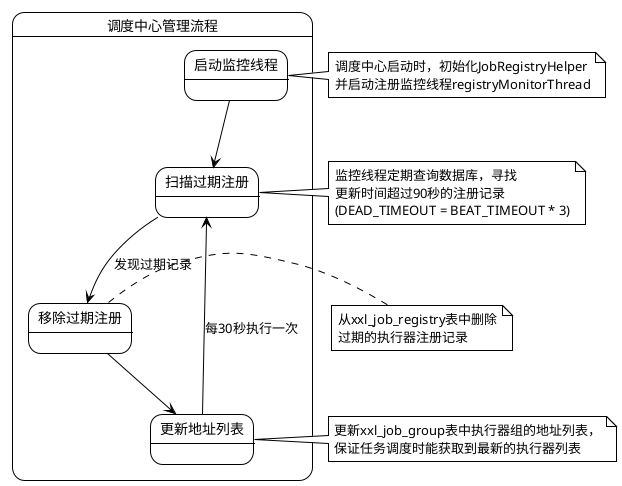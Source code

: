 @startuml XXL-JOB调度中心管理流程

!theme plain
skinparam handwritten false
skinparam backgroundColor transparent

' 调度中心管理流程
state "调度中心管理流程" as AdminProcess {
    state "启动监控线程" as StartMonitor
    state "扫描过期注册" as ScanExpired
    state "移除过期注册" as RemoveExpired
    state "更新地址列表" as UpdateAddress

    StartMonitor --> ScanExpired
    ScanExpired --> RemoveExpired : 发现过期记录
    RemoveExpired --> UpdateAddress
    UpdateAddress --> ScanExpired : 每30秒执行一次
}

note right of StartMonitor
  调度中心启动时，初始化JobRegistryHelper
  并启动注册监控线程registryMonitorThread
end note

note right of ScanExpired
  监控线程定期查询数据库，寻找
  更新时间超过90秒的注册记录
  (DEAD_TIMEOUT = BEAT_TIMEOUT * 3)
end note

note right of RemoveExpired
  从xxl_job_registry表中删除
  过期的执行器注册记录
end note

note right of UpdateAddress
  更新xxl_job_group表中执行器组的地址列表，
  保证任务调度时能获取到最新的执行器列表
end note

@enduml 